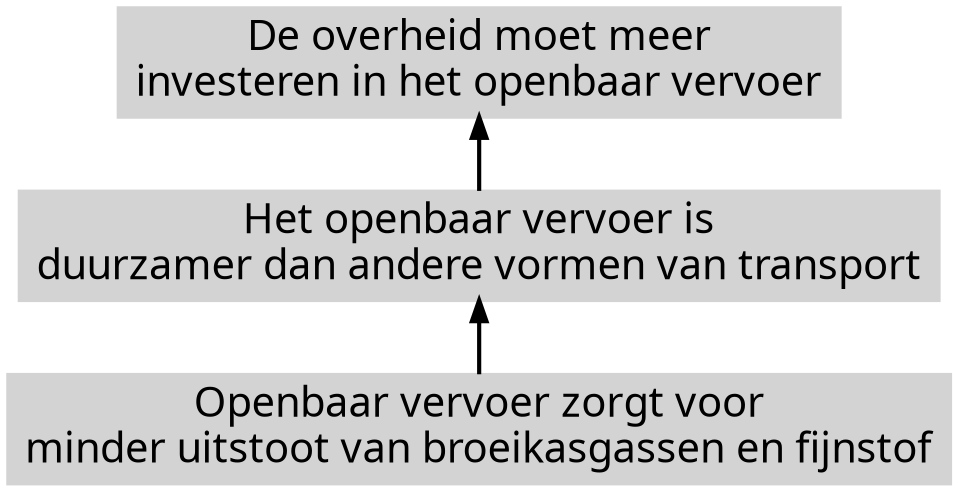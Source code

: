digraph argumentatie {
    rankdir=BT;

    node [shape=rect, style="filled", color=lightgrey, fontname="Ubuntu",
          fontcolor=black, penwidth=2, fixedsize=false, fontsize=20];

    edge [penwidth=2, fontname="Ubuntu", fontsize=16, fontcolor=black];

    Arg [label="Het openbaar vervoer is\nduurzamer dan andere vormen van transport"];
    Stand [label="De overheid moet meer\ninvesteren in het openbaar vervoer"];
    Subarg [label="Openbaar vervoer zorgt voor\nminder uitstoot van broeikasgassen en fijnstof"]

    Arg -> Stand;
    Subarg -> Arg;
}
